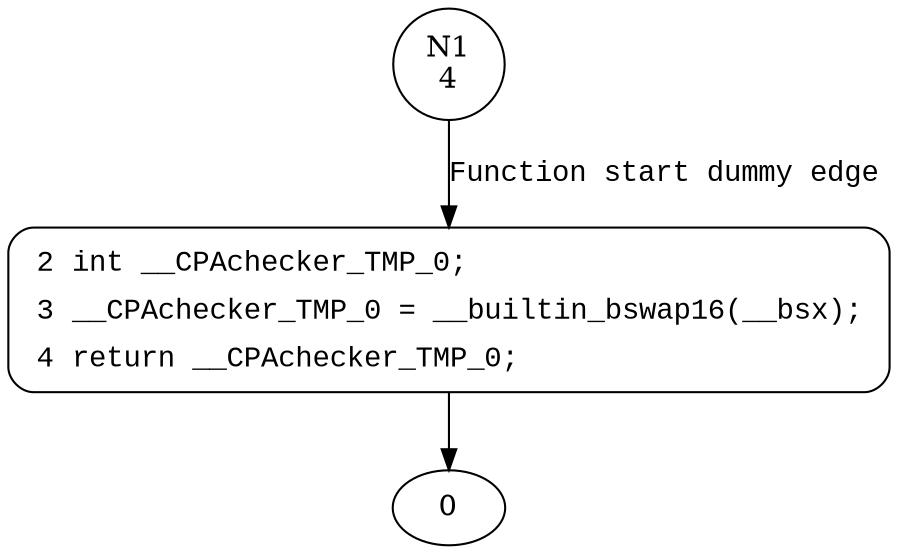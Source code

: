 digraph __bswap_16 {
1 [shape="circle" label="N1\n4"]
2 [shape="circle" label="N2\n3"]
2 [style="filled,bold" penwidth="1" fillcolor="white" fontname="Courier New" shape="Mrecord" label=<<table border="0" cellborder="0" cellpadding="3" bgcolor="white"><tr><td align="right">2</td><td align="left">int __CPAchecker_TMP_0;</td></tr><tr><td align="right">3</td><td align="left">__CPAchecker_TMP_0 = __builtin_bswap16(__bsx);</td></tr><tr><td align="right">4</td><td align="left">return __CPAchecker_TMP_0;</td></tr></table>>]
2 -> 0[label=""]
1 -> 2 [label="Function start dummy edge" fontname="Courier New"]
}